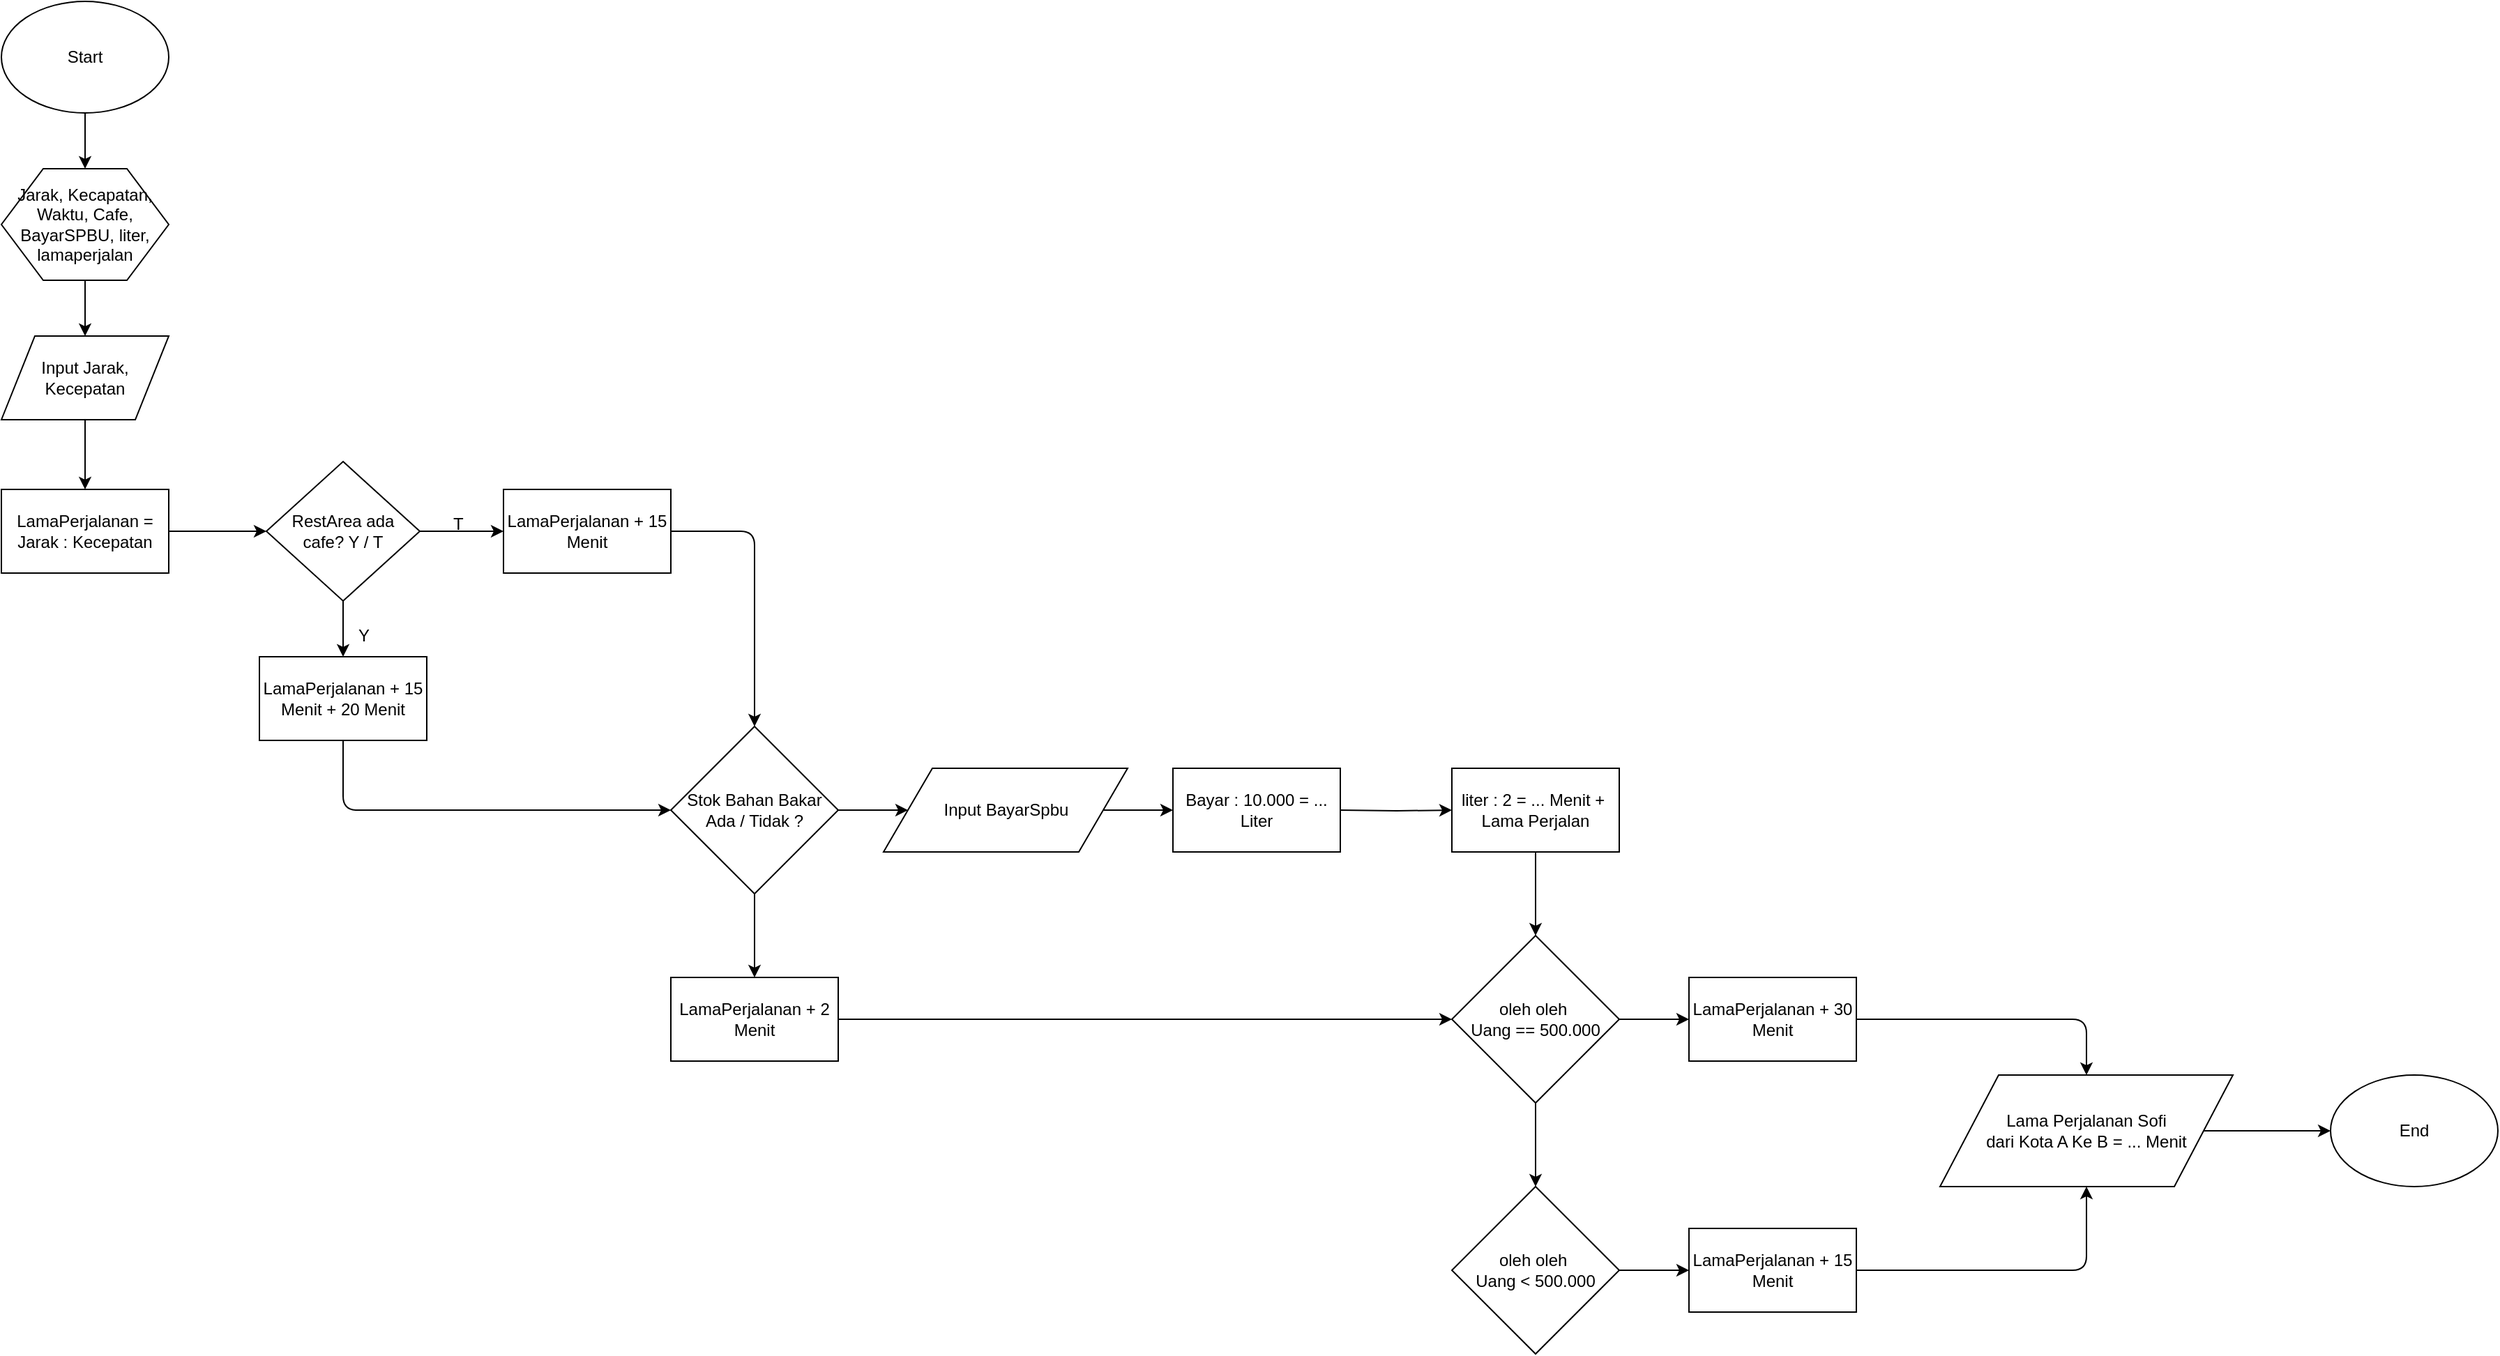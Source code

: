 <mxfile version="12.1.3" type="github" pages="1">
  <diagram id="6a731a19-8d31-9384-78a2-239565b7b9f0" name="Page-1">
    <mxGraphModel dx="488" dy="250" grid="1" gridSize="10" guides="1" tooltips="1" connect="1" arrows="1" fold="1" page="1" pageScale="1" pageWidth="1654" pageHeight="1169" background="#ffffff" math="0" shadow="0">
      <root>
        <mxCell id="0"/>
        <mxCell id="1" parent="0"/>
        <mxCell id="aKWRGS4ucthc0rQLZSRl-57" value="" style="edgeStyle=orthogonalEdgeStyle;rounded=0;orthogonalLoop=1;jettySize=auto;html=1;" parent="1" source="aKWRGS4ucthc0rQLZSRl-55" target="aKWRGS4ucthc0rQLZSRl-56" edge="1">
          <mxGeometry relative="1" as="geometry"/>
        </mxCell>
        <mxCell id="aKWRGS4ucthc0rQLZSRl-55" value="Start" style="ellipse;whiteSpace=wrap;html=1;" parent="1" vertex="1">
          <mxGeometry x="20" y="60" width="120" height="80" as="geometry"/>
        </mxCell>
        <mxCell id="aKWRGS4ucthc0rQLZSRl-59" value="" style="edgeStyle=orthogonalEdgeStyle;rounded=0;orthogonalLoop=1;jettySize=auto;html=1;" parent="1" source="aKWRGS4ucthc0rQLZSRl-56" target="aKWRGS4ucthc0rQLZSRl-58" edge="1">
          <mxGeometry relative="1" as="geometry"/>
        </mxCell>
        <mxCell id="aKWRGS4ucthc0rQLZSRl-56" value="Jarak, Kecapatan, Waktu, Cafe,&lt;br&gt;BayarSPBU, liter,&lt;br&gt;lamaperjalan" style="shape=hexagon;perimeter=hexagonPerimeter2;whiteSpace=wrap;html=1;" parent="1" vertex="1">
          <mxGeometry x="20" y="180" width="120" height="80" as="geometry"/>
        </mxCell>
        <mxCell id="aKWRGS4ucthc0rQLZSRl-61" value="" style="edgeStyle=orthogonalEdgeStyle;rounded=0;orthogonalLoop=1;jettySize=auto;html=1;" parent="1" source="aKWRGS4ucthc0rQLZSRl-58" target="aKWRGS4ucthc0rQLZSRl-60" edge="1">
          <mxGeometry relative="1" as="geometry"/>
        </mxCell>
        <mxCell id="aKWRGS4ucthc0rQLZSRl-58" value="Input Jarak,&lt;br&gt;Kecepatan" style="shape=parallelogram;perimeter=parallelogramPerimeter;whiteSpace=wrap;html=1;" parent="1" vertex="1">
          <mxGeometry x="20" y="300" width="120" height="60" as="geometry"/>
        </mxCell>
        <mxCell id="aKWRGS4ucthc0rQLZSRl-63" value="" style="edgeStyle=orthogonalEdgeStyle;rounded=0;orthogonalLoop=1;jettySize=auto;html=1;" parent="1" source="aKWRGS4ucthc0rQLZSRl-60" target="aKWRGS4ucthc0rQLZSRl-62" edge="1">
          <mxGeometry relative="1" as="geometry"/>
        </mxCell>
        <mxCell id="aKWRGS4ucthc0rQLZSRl-60" value="LamaPerjalanan =&lt;br&gt;Jarak : Kecepatan" style="rounded=0;whiteSpace=wrap;html=1;" parent="1" vertex="1">
          <mxGeometry x="20" y="410" width="120" height="60" as="geometry"/>
        </mxCell>
        <mxCell id="aKWRGS4ucthc0rQLZSRl-65" value="" style="edgeStyle=orthogonalEdgeStyle;rounded=0;orthogonalLoop=1;jettySize=auto;html=1;" parent="1" source="aKWRGS4ucthc0rQLZSRl-62" target="aKWRGS4ucthc0rQLZSRl-64" edge="1">
          <mxGeometry relative="1" as="geometry"/>
        </mxCell>
        <mxCell id="aKWRGS4ucthc0rQLZSRl-68" value="" style="edgeStyle=orthogonalEdgeStyle;rounded=0;orthogonalLoop=1;jettySize=auto;html=1;" parent="1" source="aKWRGS4ucthc0rQLZSRl-62" target="aKWRGS4ucthc0rQLZSRl-67" edge="1">
          <mxGeometry relative="1" as="geometry"/>
        </mxCell>
        <mxCell id="aKWRGS4ucthc0rQLZSRl-62" value="RestArea ada&lt;br&gt;cafe? Y / T" style="rhombus;whiteSpace=wrap;html=1;" parent="1" vertex="1">
          <mxGeometry x="210" y="390" width="110" height="100" as="geometry"/>
        </mxCell>
        <mxCell id="aKWRGS4ucthc0rQLZSRl-64" value="LamaPerjalanan + 15&lt;br&gt;Menit" style="rounded=0;whiteSpace=wrap;html=1;" parent="1" vertex="1">
          <mxGeometry x="380" y="410" width="120" height="60" as="geometry"/>
        </mxCell>
        <mxCell id="aKWRGS4ucthc0rQLZSRl-66" value="T" style="text;html=1;resizable=0;points=[];autosize=1;align=left;verticalAlign=top;spacingTop=-4;" parent="1" vertex="1">
          <mxGeometry x="342" y="425" width="20" height="10" as="geometry"/>
        </mxCell>
        <mxCell id="aKWRGS4ucthc0rQLZSRl-67" value="LamaPerjalanan + 15&lt;br&gt;Menit + 20 Menit" style="rounded=0;whiteSpace=wrap;html=1;" parent="1" vertex="1">
          <mxGeometry x="205" y="530" width="120" height="60" as="geometry"/>
        </mxCell>
        <mxCell id="aKWRGS4ucthc0rQLZSRl-69" value="Y" style="text;html=1;resizable=0;points=[];autosize=1;align=left;verticalAlign=top;spacingTop=-4;" parent="1" vertex="1">
          <mxGeometry x="274" y="505" width="20" height="10" as="geometry"/>
        </mxCell>
        <mxCell id="aKWRGS4ucthc0rQLZSRl-74" value="" style="edgeStyle=orthogonalEdgeStyle;rounded=0;orthogonalLoop=1;jettySize=auto;html=1;" parent="1" source="aKWRGS4ucthc0rQLZSRl-70" target="aKWRGS4ucthc0rQLZSRl-73" edge="1">
          <mxGeometry relative="1" as="geometry"/>
        </mxCell>
        <mxCell id="rMFzyOdaIyRRlWFYAlCL-2" value="" style="edgeStyle=orthogonalEdgeStyle;rounded=0;orthogonalLoop=1;jettySize=auto;html=1;" edge="1" parent="1" source="aKWRGS4ucthc0rQLZSRl-70" target="rMFzyOdaIyRRlWFYAlCL-1">
          <mxGeometry relative="1" as="geometry"/>
        </mxCell>
        <mxCell id="aKWRGS4ucthc0rQLZSRl-70" value="Stok Bahan Bakar&lt;br&gt;Ada / Tidak ?" style="rhombus;whiteSpace=wrap;html=1;" parent="1" vertex="1">
          <mxGeometry x="500" y="580" width="120" height="120" as="geometry"/>
        </mxCell>
        <mxCell id="aKWRGS4ucthc0rQLZSRl-71" value="" style="edgeStyle=elbowEdgeStyle;elbow=horizontal;endArrow=classic;html=1;exitX=0.5;exitY=1;exitDx=0;exitDy=0;entryX=0;entryY=0.5;entryDx=0;entryDy=0;" parent="1" source="aKWRGS4ucthc0rQLZSRl-67" target="aKWRGS4ucthc0rQLZSRl-70" edge="1">
          <mxGeometry width="50" height="50" relative="1" as="geometry">
            <mxPoint x="450" y="720" as="sourcePoint"/>
            <mxPoint x="500" y="670" as="targetPoint"/>
            <Array as="points">
              <mxPoint x="265" y="620"/>
            </Array>
          </mxGeometry>
        </mxCell>
        <mxCell id="aKWRGS4ucthc0rQLZSRl-72" value="" style="edgeStyle=elbowEdgeStyle;elbow=horizontal;endArrow=classic;html=1;exitX=1;exitY=0.5;exitDx=0;exitDy=0;entryX=0.5;entryY=0;entryDx=0;entryDy=0;" parent="1" source="aKWRGS4ucthc0rQLZSRl-64" target="aKWRGS4ucthc0rQLZSRl-70" edge="1">
          <mxGeometry width="50" height="50" relative="1" as="geometry">
            <mxPoint x="540" y="440" as="sourcePoint"/>
            <mxPoint x="590" y="390" as="targetPoint"/>
            <Array as="points">
              <mxPoint x="560" y="510"/>
            </Array>
          </mxGeometry>
        </mxCell>
        <mxCell id="aKWRGS4ucthc0rQLZSRl-73" value="LamaPerjalanan + 2 Menit" style="rounded=0;whiteSpace=wrap;html=1;" parent="1" vertex="1">
          <mxGeometry x="500" y="760" width="120" height="60" as="geometry"/>
        </mxCell>
        <mxCell id="aKWRGS4ucthc0rQLZSRl-78" value="" style="edgeStyle=orthogonalEdgeStyle;rounded=0;orthogonalLoop=1;jettySize=auto;html=1;" parent="1" target="aKWRGS4ucthc0rQLZSRl-77" edge="1">
          <mxGeometry relative="1" as="geometry">
            <mxPoint x="980" y="640" as="sourcePoint"/>
          </mxGeometry>
        </mxCell>
        <mxCell id="aKWRGS4ucthc0rQLZSRl-75" value="Bayar : 10.000 = ... Liter" style="rounded=0;whiteSpace=wrap;html=1;" parent="1" vertex="1">
          <mxGeometry x="860" y="610" width="120" height="60" as="geometry"/>
        </mxCell>
        <mxCell id="aKWRGS4ucthc0rQLZSRl-82" value="" style="edgeStyle=orthogonalEdgeStyle;rounded=0;orthogonalLoop=1;jettySize=auto;html=1;" parent="1" source="aKWRGS4ucthc0rQLZSRl-77" target="aKWRGS4ucthc0rQLZSRl-79" edge="1">
          <mxGeometry relative="1" as="geometry"/>
        </mxCell>
        <mxCell id="aKWRGS4ucthc0rQLZSRl-77" value="liter : 2 = ... Menit +&amp;nbsp;&lt;br&gt;Lama Perjalan" style="rounded=0;whiteSpace=wrap;html=1;" parent="1" vertex="1">
          <mxGeometry x="1060" y="610" width="120" height="60" as="geometry"/>
        </mxCell>
        <mxCell id="aKWRGS4ucthc0rQLZSRl-85" value="" style="edgeStyle=orthogonalEdgeStyle;rounded=0;orthogonalLoop=1;jettySize=auto;html=1;" parent="1" source="aKWRGS4ucthc0rQLZSRl-79" target="aKWRGS4ucthc0rQLZSRl-84" edge="1">
          <mxGeometry relative="1" as="geometry"/>
        </mxCell>
        <mxCell id="aKWRGS4ucthc0rQLZSRl-88" value="" style="edgeStyle=orthogonalEdgeStyle;rounded=0;orthogonalLoop=1;jettySize=auto;html=1;" parent="1" source="aKWRGS4ucthc0rQLZSRl-79" target="aKWRGS4ucthc0rQLZSRl-86" edge="1">
          <mxGeometry relative="1" as="geometry"/>
        </mxCell>
        <mxCell id="aKWRGS4ucthc0rQLZSRl-79" value="oleh oleh&amp;nbsp;&lt;br&gt;Uang == 500.000" style="rhombus;whiteSpace=wrap;html=1;" parent="1" vertex="1">
          <mxGeometry x="1060" y="730" width="120" height="120" as="geometry"/>
        </mxCell>
        <mxCell id="aKWRGS4ucthc0rQLZSRl-89" value="" style="edgeStyle=orthogonalEdgeStyle;rounded=0;orthogonalLoop=1;jettySize=auto;html=1;" parent="1" source="aKWRGS4ucthc0rQLZSRl-84" target="aKWRGS4ucthc0rQLZSRl-87" edge="1">
          <mxGeometry relative="1" as="geometry"/>
        </mxCell>
        <mxCell id="aKWRGS4ucthc0rQLZSRl-84" value="oleh oleh&amp;nbsp;&lt;br&gt;Uang &amp;lt; 500.000" style="rhombus;whiteSpace=wrap;html=1;" parent="1" vertex="1">
          <mxGeometry x="1060" y="910" width="120" height="120" as="geometry"/>
        </mxCell>
        <mxCell id="aKWRGS4ucthc0rQLZSRl-83" value="" style="endArrow=classic;html=1;exitX=1;exitY=0.5;exitDx=0;exitDy=0;" parent="1" source="aKWRGS4ucthc0rQLZSRl-73" target="aKWRGS4ucthc0rQLZSRl-79" edge="1">
          <mxGeometry width="50" height="50" relative="1" as="geometry">
            <mxPoint x="600" y="820" as="sourcePoint"/>
            <mxPoint x="650" y="760" as="targetPoint"/>
          </mxGeometry>
        </mxCell>
        <mxCell id="aKWRGS4ucthc0rQLZSRl-86" value="LamaPerjalanan + 30 Menit" style="rounded=0;whiteSpace=wrap;html=1;" parent="1" vertex="1">
          <mxGeometry x="1230" y="760" width="120" height="60" as="geometry"/>
        </mxCell>
        <mxCell id="aKWRGS4ucthc0rQLZSRl-87" value="LamaPerjalanan + 15 Menit" style="rounded=0;whiteSpace=wrap;html=1;" parent="1" vertex="1">
          <mxGeometry x="1230" y="940" width="120" height="60" as="geometry"/>
        </mxCell>
        <mxCell id="aKWRGS4ucthc0rQLZSRl-94" value="" style="edgeStyle=orthogonalEdgeStyle;rounded=0;orthogonalLoop=1;jettySize=auto;html=1;" parent="1" source="aKWRGS4ucthc0rQLZSRl-90" target="aKWRGS4ucthc0rQLZSRl-93" edge="1">
          <mxGeometry relative="1" as="geometry"/>
        </mxCell>
        <mxCell id="aKWRGS4ucthc0rQLZSRl-90" value="Lama Perjalanan Sofi &lt;br&gt;dari Kota A Ke B = ... Menit" style="shape=parallelogram;perimeter=parallelogramPerimeter;whiteSpace=wrap;html=1;" parent="1" vertex="1">
          <mxGeometry x="1410" y="830" width="210" height="80" as="geometry"/>
        </mxCell>
        <mxCell id="aKWRGS4ucthc0rQLZSRl-91" value="" style="edgeStyle=elbowEdgeStyle;elbow=horizontal;endArrow=classic;html=1;exitX=1;exitY=0.5;exitDx=0;exitDy=0;entryX=0.5;entryY=1;entryDx=0;entryDy=0;" parent="1" source="aKWRGS4ucthc0rQLZSRl-87" target="aKWRGS4ucthc0rQLZSRl-90" edge="1">
          <mxGeometry width="50" height="50" relative="1" as="geometry">
            <mxPoint x="1510" y="990" as="sourcePoint"/>
            <mxPoint x="1560" y="940" as="targetPoint"/>
            <Array as="points">
              <mxPoint x="1515" y="940"/>
            </Array>
          </mxGeometry>
        </mxCell>
        <mxCell id="aKWRGS4ucthc0rQLZSRl-92" value="" style="edgeStyle=elbowEdgeStyle;elbow=horizontal;endArrow=classic;html=1;exitX=1;exitY=0.5;exitDx=0;exitDy=0;entryX=0.5;entryY=0;entryDx=0;entryDy=0;" parent="1" source="aKWRGS4ucthc0rQLZSRl-86" target="aKWRGS4ucthc0rQLZSRl-90" edge="1">
          <mxGeometry width="50" height="50" relative="1" as="geometry">
            <mxPoint x="1590" y="1070" as="sourcePoint"/>
            <mxPoint x="1640" y="1020" as="targetPoint"/>
            <Array as="points">
              <mxPoint x="1515" y="810"/>
            </Array>
          </mxGeometry>
        </mxCell>
        <mxCell id="aKWRGS4ucthc0rQLZSRl-93" value="End" style="ellipse;whiteSpace=wrap;html=1;" parent="1" vertex="1">
          <mxGeometry x="1690" y="830" width="120" height="80" as="geometry"/>
        </mxCell>
        <mxCell id="rMFzyOdaIyRRlWFYAlCL-3" value="" style="edgeStyle=orthogonalEdgeStyle;rounded=0;orthogonalLoop=1;jettySize=auto;html=1;" edge="1" parent="1" source="rMFzyOdaIyRRlWFYAlCL-1" target="aKWRGS4ucthc0rQLZSRl-75">
          <mxGeometry relative="1" as="geometry"/>
        </mxCell>
        <mxCell id="rMFzyOdaIyRRlWFYAlCL-1" value="Input BayarSpbu" style="shape=parallelogram;perimeter=parallelogramPerimeter;whiteSpace=wrap;html=1;" vertex="1" parent="1">
          <mxGeometry x="652.5" y="610" width="175" height="60" as="geometry"/>
        </mxCell>
      </root>
    </mxGraphModel>
  </diagram>
</mxfile>

